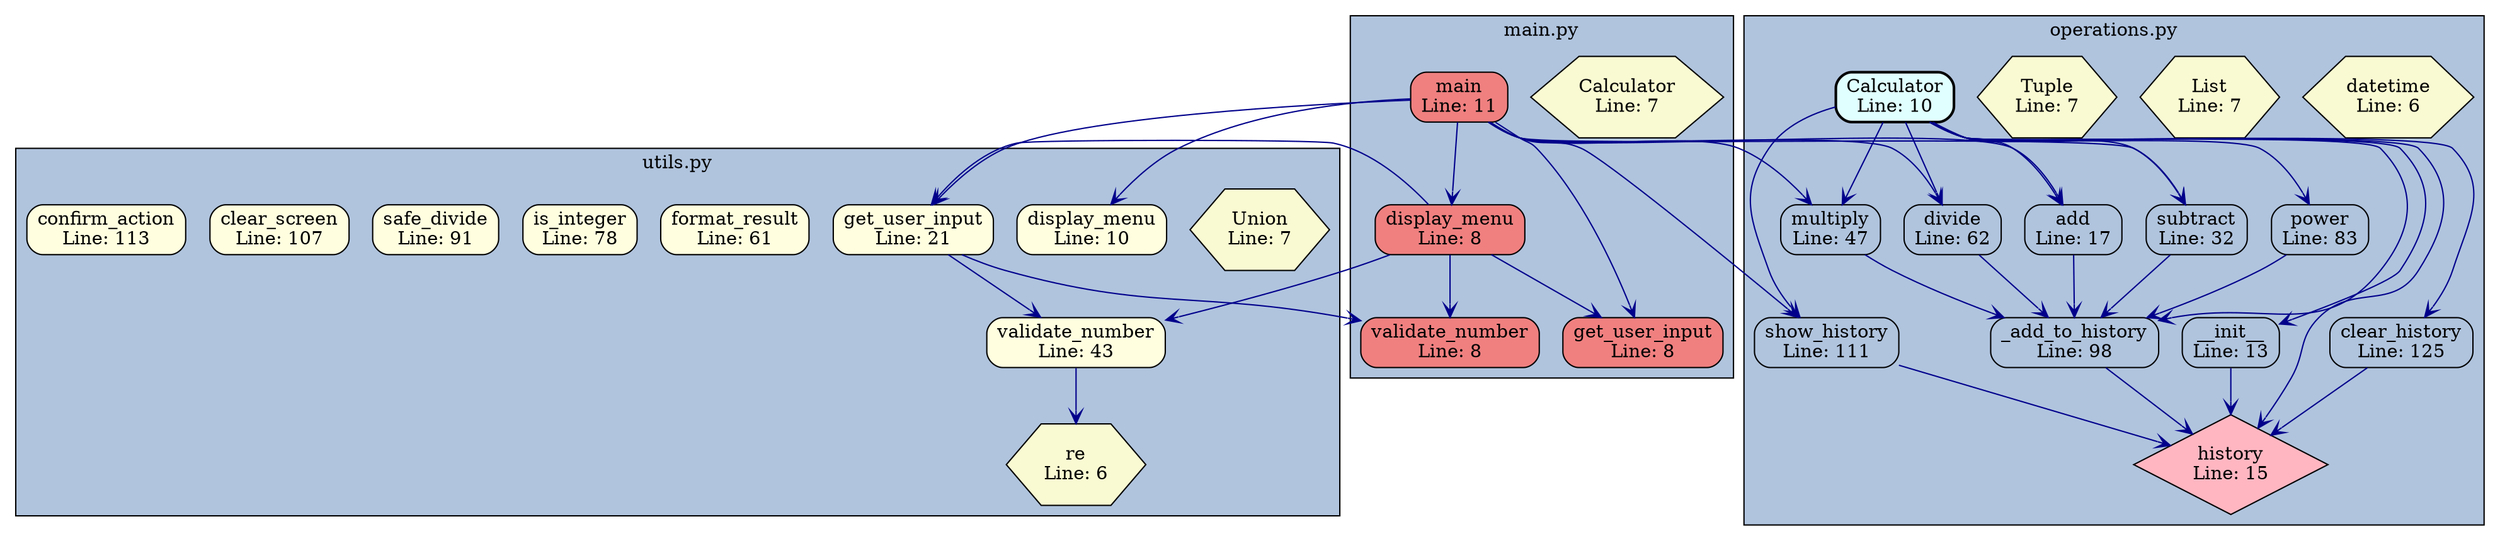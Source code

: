 digraph CodeCallGraph {
    rankdir=TB;
    node [shape=box, style="rounded,filled"];
    edge [color=darkblue, arrowhead=vee];

    subgraph cluster_main_py {
        label="main.py";
        style=filled;
        fillcolor=lightsteelblue;
        "Calculator_main_py" [label="Calculator\nLine: 7", shape=hexagon, style=filled, fillcolor=lightgoldenrodyellow];
        "display_menu_main_py" [label="display_menu\nLine: 8", fillcolor=lightcoral];
        "get_user_input_main_py" [label="get_user_input\nLine: 8", fillcolor=lightcoral];
        "validate_number_main_py" [label="validate_number\nLine: 8", fillcolor=lightcoral];
        "main_main_py" [label="main\nLine: 11", fillcolor=lightcoral];
    }

    subgraph cluster_operations_py {
        label="operations.py";
        style=filled;
        fillcolor=lightsteelblue;
        "datetime_operations_py" [label="datetime\nLine: 6", shape=hexagon, style=filled, fillcolor=lightgoldenrodyellow];
        "List_operations_py" [label="List\nLine: 7", shape=hexagon, style=filled, fillcolor=lightgoldenrodyellow];
        "Tuple_operations_py" [label="Tuple\nLine: 7", shape=hexagon, style=filled, fillcolor=lightgoldenrodyellow];
        "Calculator_operations_py" [label="Calculator\nLine: 10", fillcolor=lightcyan, style="rounded,filled,bold", penwidth=2];
        "__init___operations_py" [label="__init__\nLine: 13", fillcolor=lightsteelblue, style="rounded,filled"];
        "history_operations_py" [label="history\nLine: 15", shape=diamond, style=filled, fillcolor=lightpink];
        "add_operations_py" [label="add\nLine: 17", fillcolor=lightsteelblue, style="rounded,filled"];
        "subtract_operations_py" [label="subtract\nLine: 32", fillcolor=lightsteelblue, style="rounded,filled"];
        "multiply_operations_py" [label="multiply\nLine: 47", fillcolor=lightsteelblue, style="rounded,filled"];
        "divide_operations_py" [label="divide\nLine: 62", fillcolor=lightsteelblue, style="rounded,filled"];
        "power_operations_py" [label="power\nLine: 83", fillcolor=lightsteelblue, style="rounded,filled"];
        "_add_to_history_operations_py" [label="_add_to_history\nLine: 98", fillcolor=lightsteelblue, style="rounded,filled"];
        "show_history_operations_py" [label="show_history\nLine: 111", fillcolor=lightsteelblue, style="rounded,filled"];
        "clear_history_operations_py" [label="clear_history\nLine: 125", fillcolor=lightsteelblue, style="rounded,filled"];
    }

    subgraph cluster_utils_py {
        label="utils.py";
        style=filled;
        fillcolor=lightsteelblue;
        "re_utils_py" [label="re\nLine: 6", shape=hexagon, style=filled, fillcolor=lightgoldenrodyellow];
        "Union_utils_py" [label="Union\nLine: 7", shape=hexagon, style=filled, fillcolor=lightgoldenrodyellow];
        "display_menu_utils_py" [label="display_menu\nLine: 10", fillcolor=lightyellow];
        "get_user_input_utils_py" [label="get_user_input\nLine: 21", fillcolor=lightyellow];
        "validate_number_utils_py" [label="validate_number\nLine: 43", fillcolor=lightyellow];
        "format_result_utils_py" [label="format_result\nLine: 61", fillcolor=lightyellow];
        "is_integer_utils_py" [label="is_integer\nLine: 78", fillcolor=lightyellow];
        "safe_divide_utils_py" [label="safe_divide\nLine: 91", fillcolor=lightyellow];
        "clear_screen_utils_py" [label="clear_screen\nLine: 107", fillcolor=lightyellow];
        "confirm_action_utils_py" [label="confirm_action\nLine: 113", fillcolor=lightyellow];
    }

    // Function call relationships
    "main_main_py" -> "display_menu_main_py";
    "display_menu_main_py" -> "get_user_input_main_py";
    "main_main_py" -> "get_user_input_main_py";
    "display_menu_main_py" -> "validate_number_main_py";
    "get_user_input_utils_py" -> "validate_number_main_py";
    "main_main_py" -> "display_menu_utils_py";
    "display_menu_main_py" -> "get_user_input_utils_py";
    "main_main_py" -> "get_user_input_utils_py";
    "display_menu_main_py" -> "validate_number_utils_py";
    "get_user_input_utils_py" -> "validate_number_utils_py";
    "main_main_py" -> "add_operations_py";
    "main_main_py" -> "subtract_operations_py";
    "main_main_py" -> "multiply_operations_py";
    "main_main_py" -> "divide_operations_py";
    "add_operations_py" -> "_add_to_history_operations_py";
    "subtract_operations_py" -> "_add_to_history_operations_py";
    "multiply_operations_py" -> "_add_to_history_operations_py";
    "divide_operations_py" -> "_add_to_history_operations_py";
    "power_operations_py" -> "_add_to_history_operations_py";
    "main_main_py" -> "show_history_operations_py";
    "__init___operations_py" -> "history_operations_py";
    "_add_to_history_operations_py" -> "history_operations_py";
    "show_history_operations_py" -> "history_operations_py";
    "clear_history_operations_py" -> "history_operations_py";
    "validate_number_utils_py" -> "re_utils_py";
    "Calculator_operations_py" -> "__init___operations_py";
    "Calculator_operations_py" -> "add_operations_py";
    "Calculator_operations_py" -> "subtract_operations_py";
    "Calculator_operations_py" -> "multiply_operations_py";
    "Calculator_operations_py" -> "divide_operations_py";
    "Calculator_operations_py" -> "power_operations_py";
    "Calculator_operations_py" -> "_add_to_history_operations_py";
    "Calculator_operations_py" -> "show_history_operations_py";
    "Calculator_operations_py" -> "clear_history_operations_py";
    "Calculator_operations_py" -> "history_operations_py";
}
